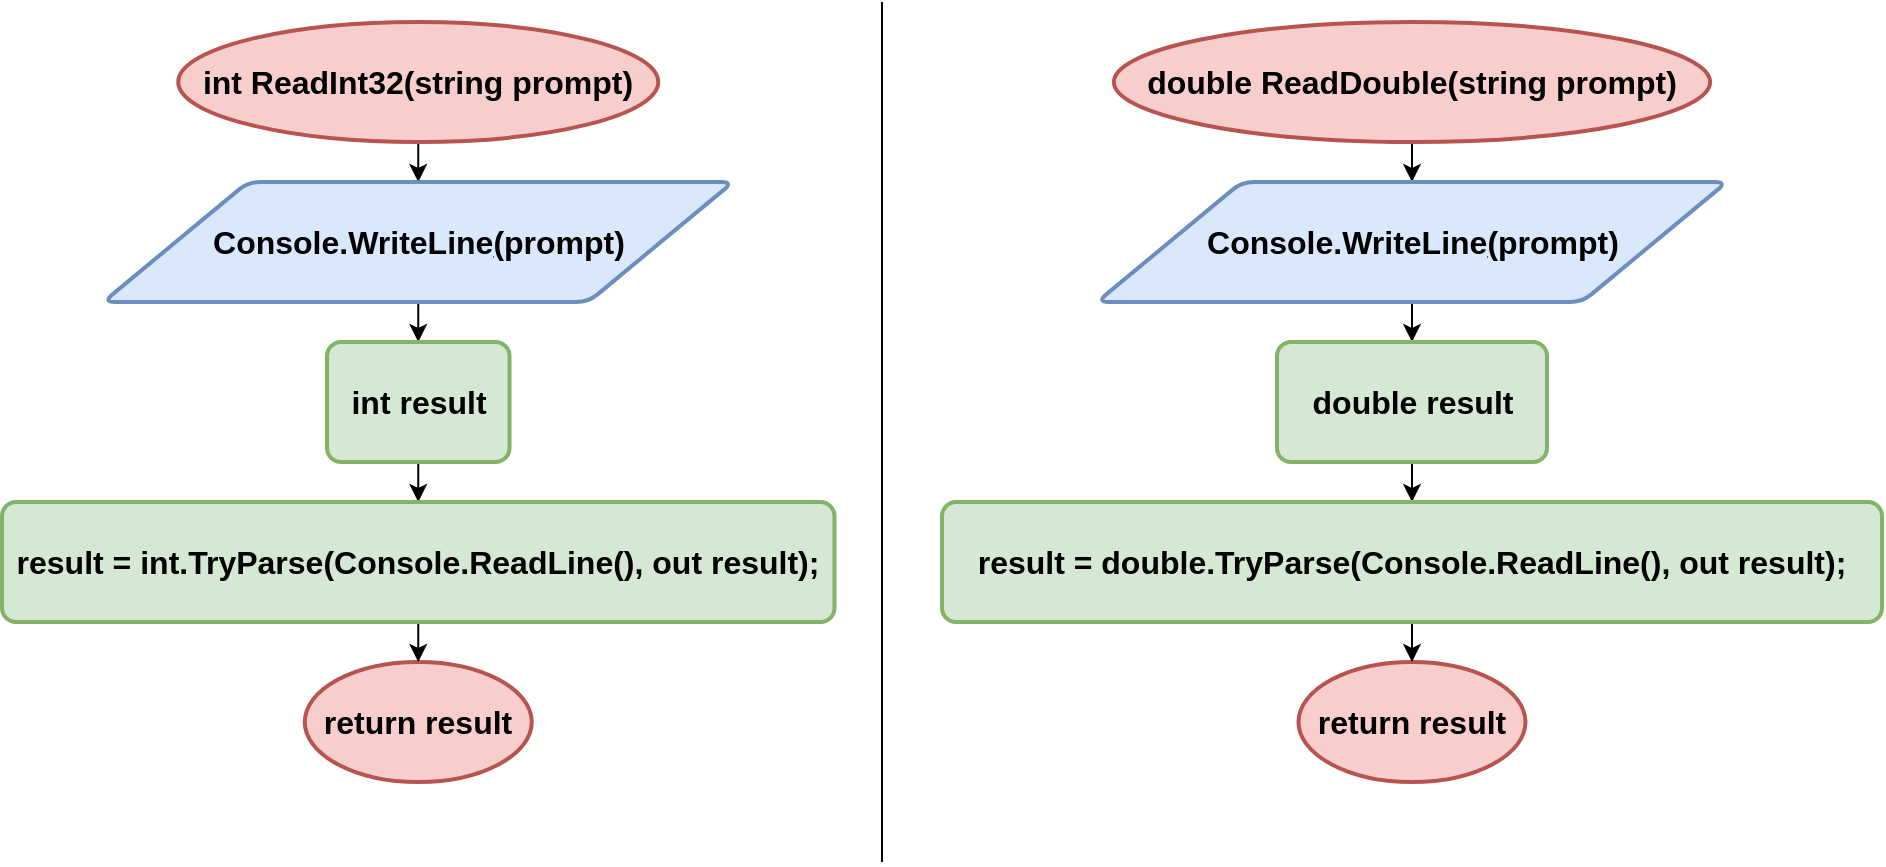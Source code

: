 <mxfile version="14.5.1" type="device"><diagram name="Base" id="c7558073-3199-34d8-9f00-42111426c3f3"><mxGraphModel dx="1483" dy="867" grid="1" gridSize="10" guides="1" tooltips="1" connect="1" arrows="1" fold="1" page="1" pageScale="1" pageWidth="1169" pageHeight="827" background="none" math="0" shadow="0"><root><mxCell id="0"/><mxCell id="1" parent="0"/><mxCell id="V8N1Jt4GJGCZePtBYyCM-104" style="edgeStyle=orthogonalEdgeStyle;rounded=0;orthogonalLoop=1;jettySize=auto;html=1;exitX=0.5;exitY=1;exitDx=0;exitDy=0;exitPerimeter=0;entryX=0.5;entryY=0;entryDx=0;entryDy=0;" edge="1" parent="1" source="V8N1Jt4GJGCZePtBYyCM-97" target="V8N1Jt4GJGCZePtBYyCM-100"><mxGeometry relative="1" as="geometry"/></mxCell><mxCell id="V8N1Jt4GJGCZePtBYyCM-97" value="&lt;font style=&quot;font-size: 16px&quot;&gt;&lt;b&gt;int ReadInt32(string prompt)&lt;/b&gt;&lt;/font&gt;" style="strokeWidth=2;html=1;shape=mxgraph.flowchart.start_1;whiteSpace=wrap;fillColor=#f8cecc;strokeColor=#b85450;" vertex="1" parent="1"><mxGeometry x="203.12" y="209" width="240" height="60" as="geometry"/></mxCell><mxCell id="V8N1Jt4GJGCZePtBYyCM-99" value="&lt;font style=&quot;font-size: 16px&quot;&gt;&lt;b&gt;return result&lt;/b&gt;&lt;/font&gt;" style="strokeWidth=2;html=1;shape=mxgraph.flowchart.start_1;whiteSpace=wrap;fillColor=#f8cecc;strokeColor=#b85450;" vertex="1" parent="1"><mxGeometry x="266.38" y="529" width="113.5" height="60" as="geometry"/></mxCell><mxCell id="V8N1Jt4GJGCZePtBYyCM-105" style="edgeStyle=orthogonalEdgeStyle;rounded=0;orthogonalLoop=1;jettySize=auto;html=1;exitX=0.5;exitY=1;exitDx=0;exitDy=0;entryX=0.5;entryY=0;entryDx=0;entryDy=0;" edge="1" parent="1" source="V8N1Jt4GJGCZePtBYyCM-100" target="V8N1Jt4GJGCZePtBYyCM-102"><mxGeometry relative="1" as="geometry"/></mxCell><mxCell id="V8N1Jt4GJGCZePtBYyCM-100" value="&lt;b&gt;&lt;font style=&quot;font-size: 16px&quot;&gt;Console.WriteLine&lt;u&gt;(&lt;/u&gt;prompt)&lt;/font&gt;&lt;/b&gt;" style="shape=parallelogram;html=1;strokeWidth=2;perimeter=parallelogramPerimeter;whiteSpace=wrap;rounded=1;arcSize=12;size=0.23;fillColor=#dae8fc;strokeColor=#6c8ebf;" vertex="1" parent="1"><mxGeometry x="165.62" y="289" width="315" height="60" as="geometry"/></mxCell><mxCell id="V8N1Jt4GJGCZePtBYyCM-107" style="edgeStyle=orthogonalEdgeStyle;rounded=0;orthogonalLoop=1;jettySize=auto;html=1;exitX=0.5;exitY=1;exitDx=0;exitDy=0;entryX=0.5;entryY=0;entryDx=0;entryDy=0;" edge="1" parent="1" source="V8N1Jt4GJGCZePtBYyCM-102" target="V8N1Jt4GJGCZePtBYyCM-103"><mxGeometry relative="1" as="geometry"/></mxCell><mxCell id="V8N1Jt4GJGCZePtBYyCM-102" value="&lt;font style=&quot;font-size: 16px&quot;&gt;&lt;b&gt;int result&lt;/b&gt;&lt;/font&gt;" style="rounded=1;whiteSpace=wrap;html=1;absoluteArcSize=1;arcSize=14;strokeWidth=2;fillColor=#d5e8d4;strokeColor=#82b366;" vertex="1" parent="1"><mxGeometry x="277.51" y="369" width="91.25" height="60" as="geometry"/></mxCell><mxCell id="V8N1Jt4GJGCZePtBYyCM-108" style="edgeStyle=orthogonalEdgeStyle;rounded=0;orthogonalLoop=1;jettySize=auto;html=1;exitX=0.5;exitY=1;exitDx=0;exitDy=0;entryX=0.5;entryY=0;entryDx=0;entryDy=0;entryPerimeter=0;" edge="1" parent="1" source="V8N1Jt4GJGCZePtBYyCM-103" target="V8N1Jt4GJGCZePtBYyCM-99"><mxGeometry relative="1" as="geometry"/></mxCell><mxCell id="V8N1Jt4GJGCZePtBYyCM-103" value="&lt;font style=&quot;font-size: 16px&quot;&gt;&lt;b&gt;result =&amp;nbsp;&lt;/b&gt;&lt;/font&gt;&lt;span style=&quot;font-size: 16px&quot;&gt;&lt;b&gt;int.TryParse(Console.ReadLine(), out result);&lt;/b&gt;&lt;/span&gt;" style="rounded=1;whiteSpace=wrap;html=1;absoluteArcSize=1;arcSize=14;strokeWidth=2;fillColor=#d5e8d4;strokeColor=#82b366;" vertex="1" parent="1"><mxGeometry x="115" y="449" width="416.25" height="60" as="geometry"/></mxCell><mxCell id="V8N1Jt4GJGCZePtBYyCM-109" style="edgeStyle=orthogonalEdgeStyle;rounded=0;orthogonalLoop=1;jettySize=auto;html=1;exitX=0.5;exitY=1;exitDx=0;exitDy=0;exitPerimeter=0;entryX=0.5;entryY=0;entryDx=0;entryDy=0;" edge="1" parent="1" source="V8N1Jt4GJGCZePtBYyCM-110" target="V8N1Jt4GJGCZePtBYyCM-113"><mxGeometry relative="1" as="geometry"/></mxCell><mxCell id="V8N1Jt4GJGCZePtBYyCM-110" value="&lt;font style=&quot;font-size: 16px&quot;&gt;&lt;b&gt;double ReadDouble(string prompt)&lt;/b&gt;&lt;/font&gt;" style="strokeWidth=2;html=1;shape=mxgraph.flowchart.start_1;whiteSpace=wrap;fillColor=#f8cecc;strokeColor=#b85450;" vertex="1" parent="1"><mxGeometry x="670.94" y="209" width="298.12" height="60" as="geometry"/></mxCell><mxCell id="V8N1Jt4GJGCZePtBYyCM-111" value="&lt;font style=&quot;font-size: 16px&quot;&gt;&lt;b&gt;return result&lt;/b&gt;&lt;/font&gt;" style="strokeWidth=2;html=1;shape=mxgraph.flowchart.start_1;whiteSpace=wrap;fillColor=#f8cecc;strokeColor=#b85450;" vertex="1" parent="1"><mxGeometry x="763.25" y="529" width="113.5" height="60" as="geometry"/></mxCell><mxCell id="V8N1Jt4GJGCZePtBYyCM-112" style="edgeStyle=orthogonalEdgeStyle;rounded=0;orthogonalLoop=1;jettySize=auto;html=1;exitX=0.5;exitY=1;exitDx=0;exitDy=0;entryX=0.5;entryY=0;entryDx=0;entryDy=0;" edge="1" parent="1" source="V8N1Jt4GJGCZePtBYyCM-113" target="V8N1Jt4GJGCZePtBYyCM-115"><mxGeometry relative="1" as="geometry"/></mxCell><mxCell id="V8N1Jt4GJGCZePtBYyCM-113" value="&lt;b&gt;&lt;font style=&quot;font-size: 16px&quot;&gt;Console.WriteLine&lt;u&gt;(&lt;/u&gt;prompt)&lt;/font&gt;&lt;/b&gt;" style="shape=parallelogram;html=1;strokeWidth=2;perimeter=parallelogramPerimeter;whiteSpace=wrap;rounded=1;arcSize=12;size=0.23;fillColor=#dae8fc;strokeColor=#6c8ebf;" vertex="1" parent="1"><mxGeometry x="662.5" y="289" width="315" height="60" as="geometry"/></mxCell><mxCell id="V8N1Jt4GJGCZePtBYyCM-114" style="edgeStyle=orthogonalEdgeStyle;rounded=0;orthogonalLoop=1;jettySize=auto;html=1;exitX=0.5;exitY=1;exitDx=0;exitDy=0;entryX=0.5;entryY=0;entryDx=0;entryDy=0;" edge="1" parent="1" source="V8N1Jt4GJGCZePtBYyCM-115" target="V8N1Jt4GJGCZePtBYyCM-117"><mxGeometry relative="1" as="geometry"/></mxCell><mxCell id="V8N1Jt4GJGCZePtBYyCM-115" value="&lt;font style=&quot;font-size: 16px&quot;&gt;&lt;b&gt;double result&lt;/b&gt;&lt;/font&gt;" style="rounded=1;whiteSpace=wrap;html=1;absoluteArcSize=1;arcSize=14;strokeWidth=2;fillColor=#d5e8d4;strokeColor=#82b366;" vertex="1" parent="1"><mxGeometry x="752.5" y="369" width="135" height="60" as="geometry"/></mxCell><mxCell id="V8N1Jt4GJGCZePtBYyCM-116" style="edgeStyle=orthogonalEdgeStyle;rounded=0;orthogonalLoop=1;jettySize=auto;html=1;exitX=0.5;exitY=1;exitDx=0;exitDy=0;entryX=0.5;entryY=0;entryDx=0;entryDy=0;entryPerimeter=0;" edge="1" parent="1" source="V8N1Jt4GJGCZePtBYyCM-117" target="V8N1Jt4GJGCZePtBYyCM-111"><mxGeometry relative="1" as="geometry"/></mxCell><mxCell id="V8N1Jt4GJGCZePtBYyCM-117" value="&lt;font style=&quot;font-size: 16px&quot;&gt;&lt;b&gt;result =&amp;nbsp;&lt;/b&gt;&lt;/font&gt;&lt;span style=&quot;font-size: 16px&quot;&gt;&lt;b&gt;double.TryParse(Console.ReadLine(), out result);&lt;/b&gt;&lt;/span&gt;" style="rounded=1;whiteSpace=wrap;html=1;absoluteArcSize=1;arcSize=14;strokeWidth=2;fillColor=#d5e8d4;strokeColor=#82b366;" vertex="1" parent="1"><mxGeometry x="585" y="449" width="470" height="60" as="geometry"/></mxCell><mxCell id="V8N1Jt4GJGCZePtBYyCM-121" value="" style="endArrow=none;html=1;" edge="1" parent="1"><mxGeometry width="50" height="50" relative="1" as="geometry"><mxPoint x="555" y="629" as="sourcePoint"/><mxPoint x="555" y="199" as="targetPoint"/></mxGeometry></mxCell></root></mxGraphModel></diagram></mxfile>